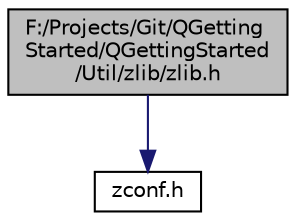 digraph "F:/Projects/Git/QGettingStarted/QGettingStarted/Util/zlib/zlib.h"
{
  edge [fontname="Helvetica",fontsize="10",labelfontname="Helvetica",labelfontsize="10"];
  node [fontname="Helvetica",fontsize="10",shape=record];
  Node0 [label="F:/Projects/Git/QGetting\lStarted/QGettingStarted\l/Util/zlib/zlib.h",height=0.2,width=0.4,color="black", fillcolor="grey75", style="filled", fontcolor="black"];
  Node0 -> Node1 [color="midnightblue",fontsize="10",style="solid",fontname="Helvetica"];
  Node1 [label="zconf.h",height=0.2,width=0.4,color="black", fillcolor="white", style="filled",URL="$zconf_8h.html"];
}
